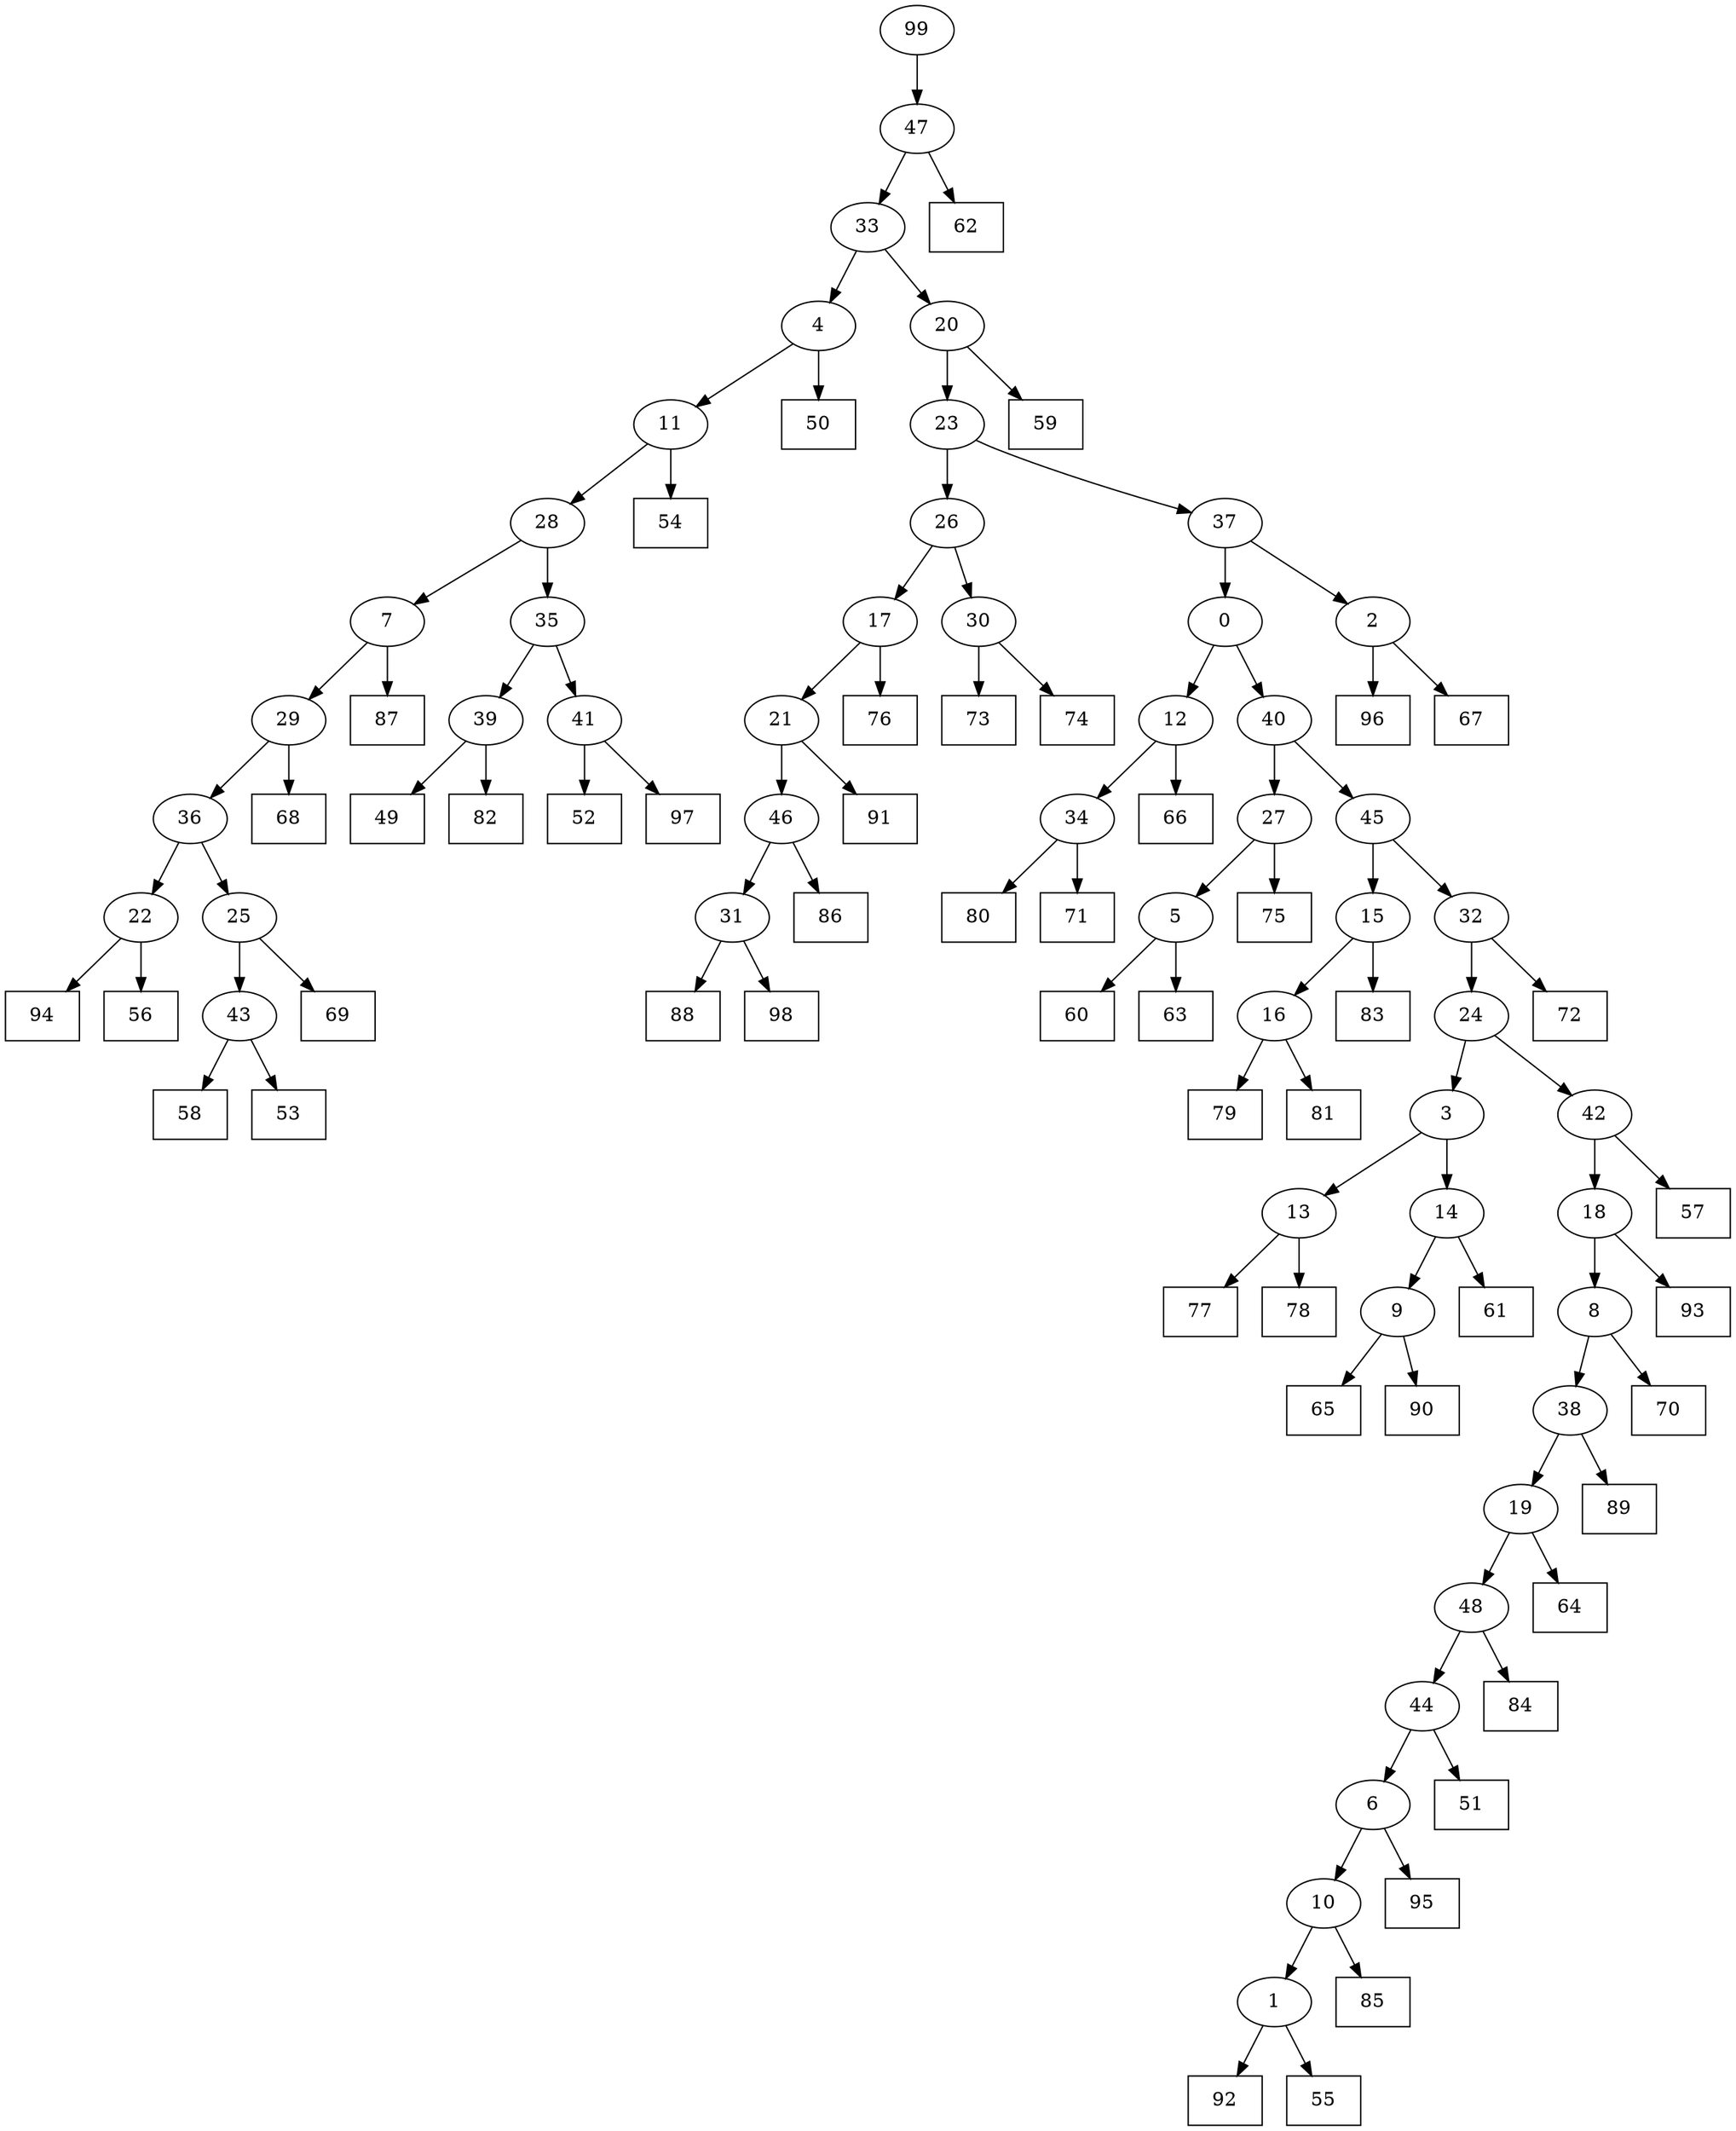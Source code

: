 digraph G {
0[label="0"];
1[label="1"];
2[label="2"];
3[label="3"];
4[label="4"];
5[label="5"];
6[label="6"];
7[label="7"];
8[label="8"];
9[label="9"];
10[label="10"];
11[label="11"];
12[label="12"];
13[label="13"];
14[label="14"];
15[label="15"];
16[label="16"];
17[label="17"];
18[label="18"];
19[label="19"];
20[label="20"];
21[label="21"];
22[label="22"];
23[label="23"];
24[label="24"];
25[label="25"];
26[label="26"];
27[label="27"];
28[label="28"];
29[label="29"];
30[label="30"];
31[label="31"];
32[label="32"];
33[label="33"];
34[label="34"];
35[label="35"];
36[label="36"];
37[label="37"];
38[label="38"];
39[label="39"];
40[label="40"];
41[label="41"];
42[label="42"];
43[label="43"];
44[label="44"];
45[label="45"];
46[label="46"];
47[label="47"];
48[label="48"];
49[shape=box,label="64"];
50[shape=box,label="72"];
51[shape=box,label="75"];
52[shape=box,label="87"];
53[shape=box,label="54"];
54[shape=box,label="73"];
55[shape=box,label="68"];
56[shape=box,label="66"];
57[shape=box,label="58"];
58[shape=box,label="49"];
59[shape=box,label="70"];
60[shape=box,label="96"];
61[shape=box,label="92"];
62[shape=box,label="80"];
63[shape=box,label="77"];
64[shape=box,label="60"];
65[shape=box,label="89"];
66[shape=box,label="55"];
67[shape=box,label="79"];
68[shape=box,label="71"];
69[shape=box,label="59"];
70[shape=box,label="65"];
71[shape=box,label="94"];
72[shape=box,label="88"];
73[shape=box,label="50"];
74[shape=box,label="52"];
75[shape=box,label="97"];
76[shape=box,label="98"];
77[shape=box,label="93"];
78[shape=box,label="57"];
79[shape=box,label="76"];
80[shape=box,label="63"];
81[shape=box,label="67"];
82[shape=box,label="78"];
83[shape=box,label="86"];
84[shape=box,label="90"];
85[shape=box,label="83"];
86[shape=box,label="74"];
87[shape=box,label="51"];
88[shape=box,label="81"];
89[shape=box,label="62"];
90[shape=box,label="53"];
91[shape=box,label="61"];
92[shape=box,label="56"];
93[shape=box,label="84"];
94[shape=box,label="85"];
95[shape=box,label="95"];
96[shape=box,label="82"];
97[shape=box,label="91"];
98[shape=box,label="69"];
99[label="99"];
46->83 ;
22->92 ;
16->88 ;
30->54 ;
45->32 ;
2->60 ;
0->12 ;
8->59 ;
27->51 ;
44->87 ;
34->68 ;
9->70 ;
22->71 ;
32->50 ;
37->0 ;
11->53 ;
7->52 ;
34->62 ;
41->74 ;
39->96 ;
40->27 ;
17->79 ;
15->16 ;
35->41 ;
40->45 ;
18->77 ;
45->15 ;
1->61 ;
21->46 ;
41->75 ;
29->55 ;
42->78 ;
12->56 ;
10->94 ;
48->93 ;
14->91 ;
13->63 ;
25->98 ;
5->80 ;
28->35 ;
35->39 ;
20->69 ;
5->64 ;
18->8 ;
43->57 ;
15->85 ;
48->44 ;
19->49 ;
47->89 ;
8->38 ;
38->65 ;
47->33 ;
0->40 ;
38->19 ;
19->48 ;
42->18 ;
36->22 ;
46->31 ;
31->76 ;
9->84 ;
37->2 ;
2->81 ;
27->5 ;
21->97 ;
39->58 ;
33->4 ;
4->11 ;
23->26 ;
26->30 ;
31->72 ;
11->28 ;
12->34 ;
10->1 ;
1->66 ;
30->86 ;
6->95 ;
4->73 ;
20->23 ;
23->37 ;
6->10 ;
32->24 ;
24->42 ;
99->47 ;
3->14 ;
14->9 ;
36->25 ;
13->82 ;
28->7 ;
7->29 ;
29->36 ;
33->20 ;
25->43 ;
43->90 ;
44->6 ;
24->3 ;
3->13 ;
16->67 ;
26->17 ;
17->21 ;
}
